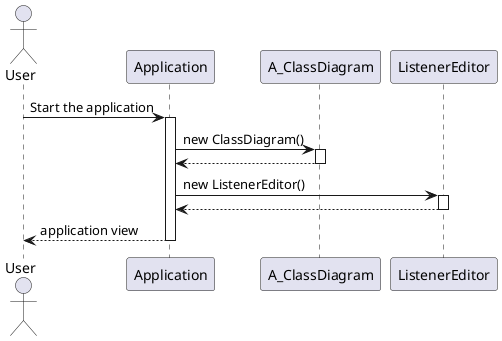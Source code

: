 @startuml
    actor User as u
    participant Application as a
    participant A_ClassDiagram as Cd
    participant ListenerEditor as le
    
    u -> a: Start the application
    activate a
    a -> Cd: new ClassDiagram()
    activate Cd
    Cd --> a
    deactivate Cd
    a -> le: new ListenerEditor()
    activate le
    le --> a
    deactivate le
    a --> u: application view
    deactivate a
@enduml